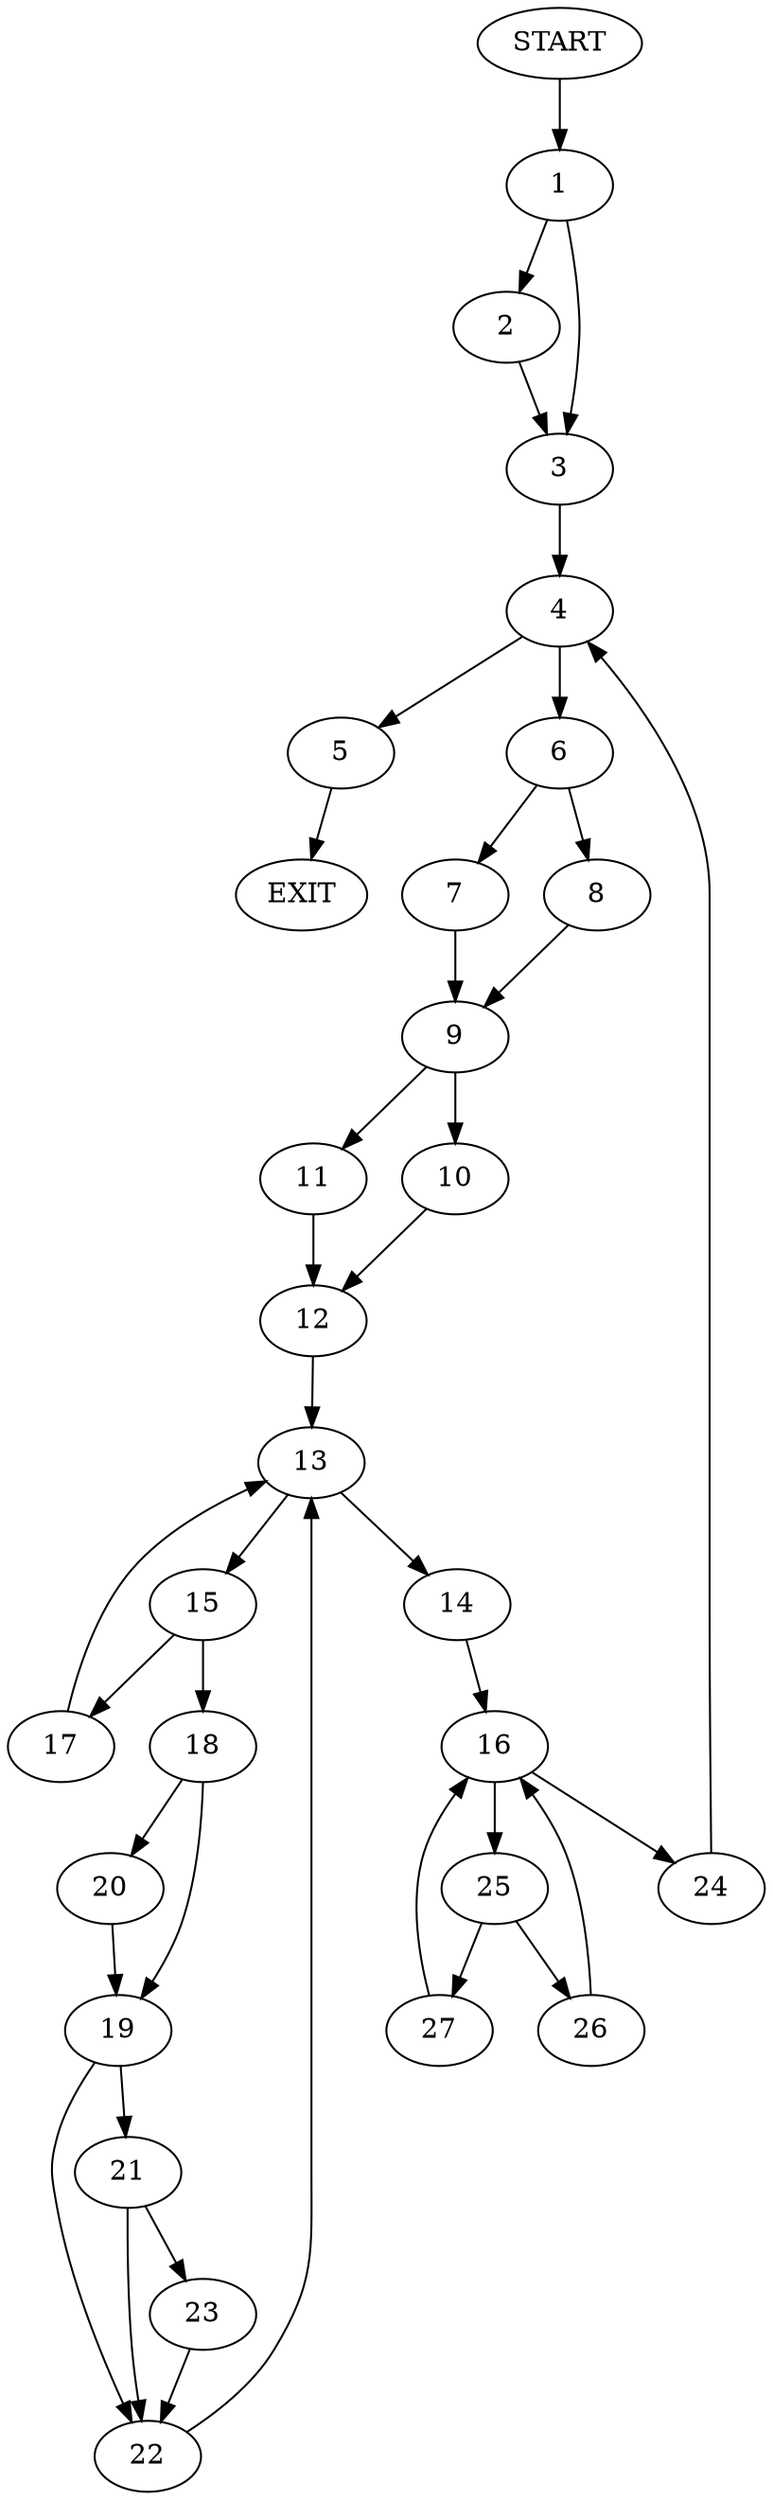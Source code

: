 digraph {
0 [label="START"]
28 [label="EXIT"]
0 -> 1
1 -> 2
1 -> 3
2 -> 3
3 -> 4
4 -> 5
4 -> 6
6 -> 7
6 -> 8
5 -> 28
8 -> 9
7 -> 9
9 -> 10
9 -> 11
10 -> 12
11 -> 12
12 -> 13
13 -> 14
13 -> 15
14 -> 16
15 -> 17
15 -> 18
17 -> 13
18 -> 19
18 -> 20
20 -> 19
19 -> 21
19 -> 22
21 -> 23
21 -> 22
22 -> 13
23 -> 22
16 -> 24
16 -> 25
24 -> 4
25 -> 26
25 -> 27
26 -> 16
27 -> 16
}
